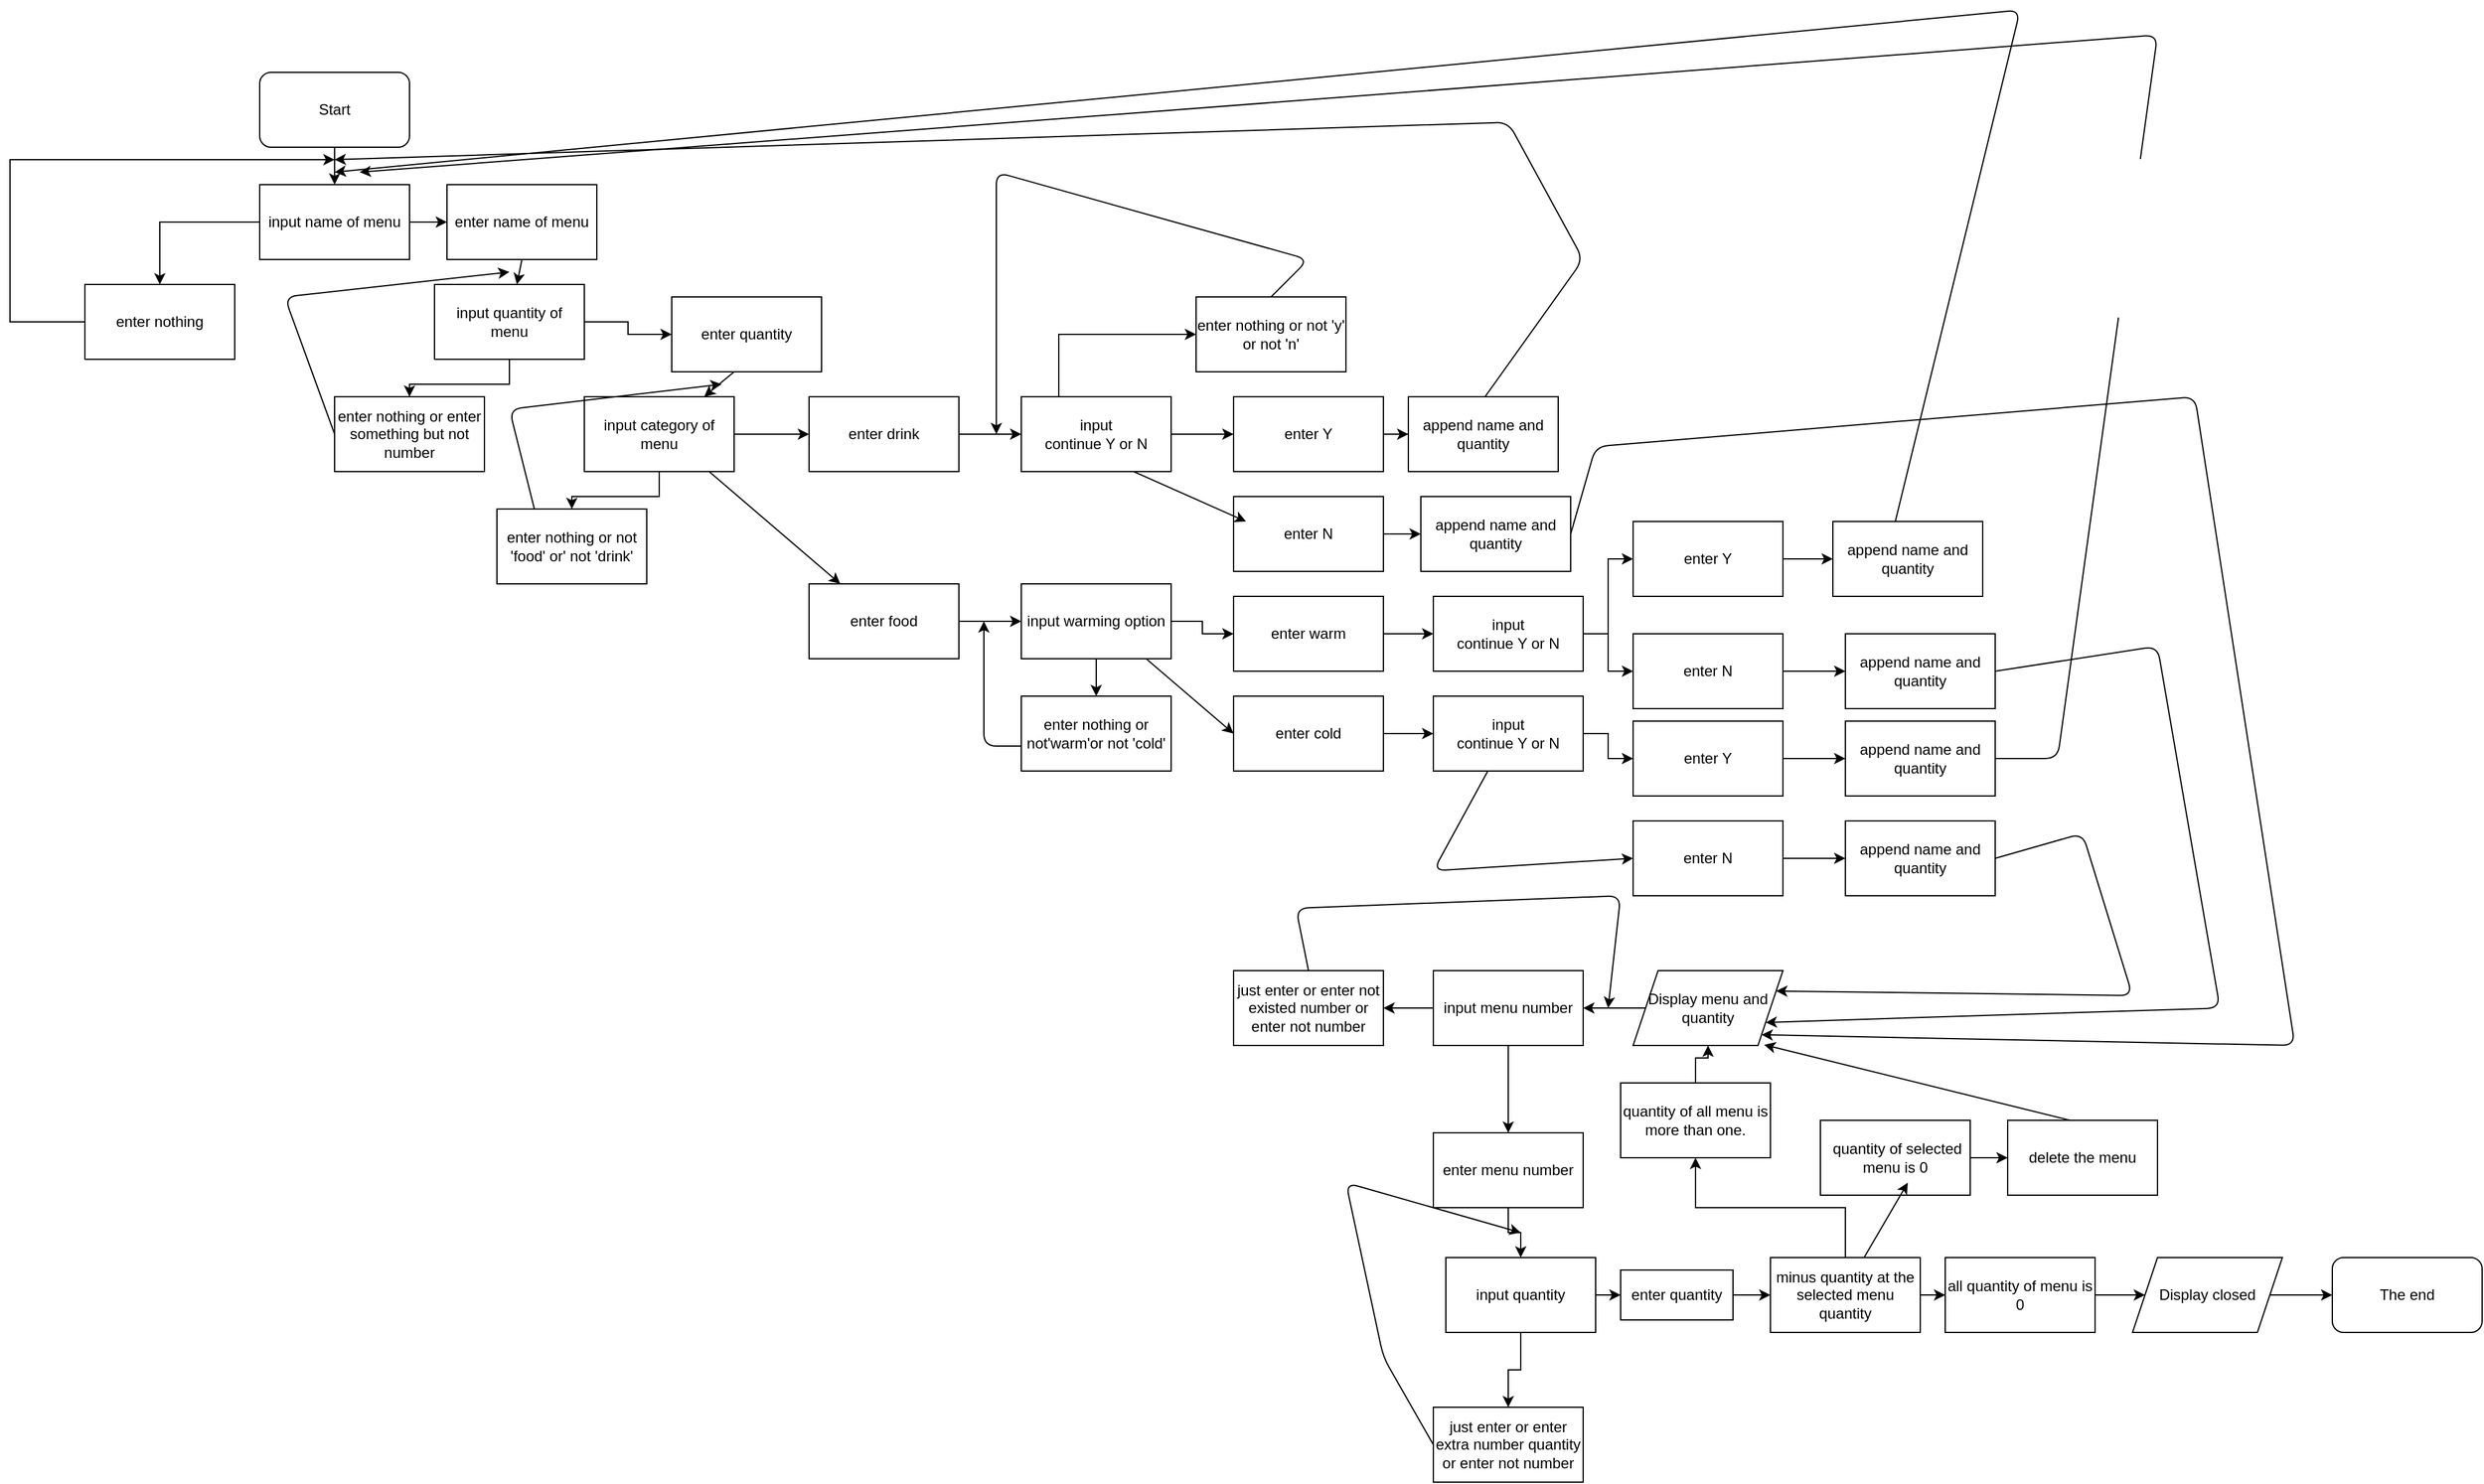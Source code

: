 <mxfile version="14.7.7" type="github">
  <diagram id="p801fJ-4GE8LvIT7qMId" name="Page-1">
    <mxGraphModel dx="1422" dy="773" grid="1" gridSize="10" guides="1" tooltips="1" connect="1" arrows="1" fold="1" page="1" pageScale="1" pageWidth="3300" pageHeight="4681" math="0" shadow="0">
      <root>
        <mxCell id="0" />
        <mxCell id="1" parent="0" />
        <mxCell id="LuTiL_DvutiMw9GciKqi-8" value="" style="edgeStyle=orthogonalEdgeStyle;rounded=0;orthogonalLoop=1;jettySize=auto;html=1;" edge="1" parent="1" source="LuTiL_DvutiMw9GciKqi-1" target="LuTiL_DvutiMw9GciKqi-2">
          <mxGeometry relative="1" as="geometry" />
        </mxCell>
        <mxCell id="LuTiL_DvutiMw9GciKqi-1" value="Start" style="rounded=1;whiteSpace=wrap;html=1;" vertex="1" parent="1">
          <mxGeometry x="940" y="80" width="120" height="60" as="geometry" />
        </mxCell>
        <mxCell id="LuTiL_DvutiMw9GciKqi-7" value="" style="edgeStyle=orthogonalEdgeStyle;rounded=0;orthogonalLoop=1;jettySize=auto;html=1;" edge="1" parent="1" source="LuTiL_DvutiMw9GciKqi-2" target="LuTiL_DvutiMw9GciKqi-4">
          <mxGeometry relative="1" as="geometry">
            <mxPoint x="1000" y="310" as="targetPoint" />
          </mxGeometry>
        </mxCell>
        <mxCell id="LuTiL_DvutiMw9GciKqi-129" value="" style="edgeStyle=orthogonalEdgeStyle;rounded=0;orthogonalLoop=1;jettySize=auto;html=1;" edge="1" parent="1" source="LuTiL_DvutiMw9GciKqi-2" target="LuTiL_DvutiMw9GciKqi-128">
          <mxGeometry relative="1" as="geometry" />
        </mxCell>
        <mxCell id="LuTiL_DvutiMw9GciKqi-2" value="input name of menu" style="rounded=0;whiteSpace=wrap;html=1;" vertex="1" parent="1">
          <mxGeometry x="940" y="170" width="120" height="60" as="geometry" />
        </mxCell>
        <mxCell id="LuTiL_DvutiMw9GciKqi-10" value="" style="edgeStyle=orthogonalEdgeStyle;rounded=0;orthogonalLoop=1;jettySize=auto;html=1;" edge="1" parent="1" source="LuTiL_DvutiMw9GciKqi-4">
          <mxGeometry relative="1" as="geometry">
            <mxPoint x="1000" y="150" as="targetPoint" />
            <Array as="points">
              <mxPoint x="740" y="280" />
            </Array>
          </mxGeometry>
        </mxCell>
        <mxCell id="LuTiL_DvutiMw9GciKqi-4" value="enter nothing" style="rounded=0;whiteSpace=wrap;html=1;" vertex="1" parent="1">
          <mxGeometry x="800" y="250" width="120" height="60" as="geometry" />
        </mxCell>
        <mxCell id="LuTiL_DvutiMw9GciKqi-14" value="" style="edgeStyle=orthogonalEdgeStyle;rounded=0;orthogonalLoop=1;jettySize=auto;html=1;" edge="1" parent="1" source="LuTiL_DvutiMw9GciKqi-5" target="LuTiL_DvutiMw9GciKqi-13">
          <mxGeometry relative="1" as="geometry" />
        </mxCell>
        <mxCell id="LuTiL_DvutiMw9GciKqi-134" value="" style="edgeStyle=orthogonalEdgeStyle;rounded=0;orthogonalLoop=1;jettySize=auto;html=1;" edge="1" parent="1" source="LuTiL_DvutiMw9GciKqi-5" target="LuTiL_DvutiMw9GciKqi-133">
          <mxGeometry relative="1" as="geometry" />
        </mxCell>
        <mxCell id="LuTiL_DvutiMw9GciKqi-5" value="input quantity of menu" style="rounded=0;whiteSpace=wrap;html=1;" vertex="1" parent="1">
          <mxGeometry x="1080" y="250" width="120" height="60" as="geometry" />
        </mxCell>
        <mxCell id="LuTiL_DvutiMw9GciKqi-13" value="enter nothing or enter something but not number" style="rounded=0;whiteSpace=wrap;html=1;" vertex="1" parent="1">
          <mxGeometry x="1000" y="340" width="120" height="60" as="geometry" />
        </mxCell>
        <mxCell id="LuTiL_DvutiMw9GciKqi-22" value="" style="endArrow=classic;html=1;exitX=0;exitY=0.5;exitDx=0;exitDy=0;" edge="1" parent="1" source="LuTiL_DvutiMw9GciKqi-13">
          <mxGeometry width="50" height="50" relative="1" as="geometry">
            <mxPoint x="890" y="390" as="sourcePoint" />
            <mxPoint x="1140" y="240" as="targetPoint" />
            <Array as="points">
              <mxPoint x="960" y="260" />
            </Array>
          </mxGeometry>
        </mxCell>
        <mxCell id="LuTiL_DvutiMw9GciKqi-27" value="" style="edgeStyle=orthogonalEdgeStyle;rounded=0;orthogonalLoop=1;jettySize=auto;html=1;" edge="1" parent="1" source="LuTiL_DvutiMw9GciKqi-23" target="LuTiL_DvutiMw9GciKqi-24">
          <mxGeometry relative="1" as="geometry" />
        </mxCell>
        <mxCell id="LuTiL_DvutiMw9GciKqi-30" value="" style="edgeStyle=orthogonalEdgeStyle;rounded=0;orthogonalLoop=1;jettySize=auto;html=1;" edge="1" parent="1" source="LuTiL_DvutiMw9GciKqi-23" target="LuTiL_DvutiMw9GciKqi-29">
          <mxGeometry relative="1" as="geometry" />
        </mxCell>
        <mxCell id="LuTiL_DvutiMw9GciKqi-23" value="input category of menu" style="rounded=0;whiteSpace=wrap;html=1;" vertex="1" parent="1">
          <mxGeometry x="1200" y="340" width="120" height="60" as="geometry" />
        </mxCell>
        <mxCell id="LuTiL_DvutiMw9GciKqi-24" value="enter nothing or not &#39;food&#39; or&#39; not &#39;drink&#39;" style="rounded=0;whiteSpace=wrap;html=1;" vertex="1" parent="1">
          <mxGeometry x="1130" y="430" width="120" height="60" as="geometry" />
        </mxCell>
        <mxCell id="LuTiL_DvutiMw9GciKqi-28" value="" style="endArrow=classic;html=1;exitX=0.25;exitY=0;exitDx=0;exitDy=0;" edge="1" parent="1" source="LuTiL_DvutiMw9GciKqi-24">
          <mxGeometry width="50" height="50" relative="1" as="geometry">
            <mxPoint x="1050" y="470" as="sourcePoint" />
            <mxPoint x="1310" y="330" as="targetPoint" />
            <Array as="points">
              <mxPoint x="1140" y="350" />
            </Array>
          </mxGeometry>
        </mxCell>
        <mxCell id="LuTiL_DvutiMw9GciKqi-32" value="" style="edgeStyle=orthogonalEdgeStyle;rounded=0;orthogonalLoop=1;jettySize=auto;html=1;" edge="1" parent="1" source="LuTiL_DvutiMw9GciKqi-29" target="LuTiL_DvutiMw9GciKqi-31">
          <mxGeometry relative="1" as="geometry" />
        </mxCell>
        <mxCell id="LuTiL_DvutiMw9GciKqi-29" value="enter drink" style="rounded=0;whiteSpace=wrap;html=1;" vertex="1" parent="1">
          <mxGeometry x="1380" y="340" width="120" height="60" as="geometry" />
        </mxCell>
        <mxCell id="LuTiL_DvutiMw9GciKqi-39" value="" style="edgeStyle=orthogonalEdgeStyle;rounded=0;orthogonalLoop=1;jettySize=auto;html=1;entryX=0;entryY=0.5;entryDx=0;entryDy=0;" edge="1" parent="1" source="LuTiL_DvutiMw9GciKqi-31" target="LuTiL_DvutiMw9GciKqi-33">
          <mxGeometry relative="1" as="geometry">
            <mxPoint x="1610" y="290" as="targetPoint" />
            <Array as="points">
              <mxPoint x="1580" y="290" />
            </Array>
          </mxGeometry>
        </mxCell>
        <mxCell id="LuTiL_DvutiMw9GciKqi-42" value="" style="edgeStyle=orthogonalEdgeStyle;rounded=0;orthogonalLoop=1;jettySize=auto;html=1;" edge="1" parent="1" source="LuTiL_DvutiMw9GciKqi-31" target="LuTiL_DvutiMw9GciKqi-41">
          <mxGeometry relative="1" as="geometry" />
        </mxCell>
        <mxCell id="LuTiL_DvutiMw9GciKqi-31" value="input&lt;br&gt;continue Y or N" style="rounded=0;whiteSpace=wrap;html=1;" vertex="1" parent="1">
          <mxGeometry x="1550" y="340" width="120" height="60" as="geometry" />
        </mxCell>
        <mxCell id="LuTiL_DvutiMw9GciKqi-33" value="enter nothing or not &#39;y&#39; or not &#39;n&#39;" style="rounded=0;whiteSpace=wrap;html=1;" vertex="1" parent="1">
          <mxGeometry x="1690" y="260" width="120" height="60" as="geometry" />
        </mxCell>
        <mxCell id="LuTiL_DvutiMw9GciKqi-40" value="" style="endArrow=classic;html=1;" edge="1" parent="1">
          <mxGeometry width="50" height="50" relative="1" as="geometry">
            <mxPoint x="1750" y="260" as="sourcePoint" />
            <mxPoint x="1530" y="370" as="targetPoint" />
            <Array as="points">
              <mxPoint x="1780" y="230" />
              <mxPoint x="1530" y="160" />
            </Array>
          </mxGeometry>
        </mxCell>
        <mxCell id="LuTiL_DvutiMw9GciKqi-66" value="" style="edgeStyle=orthogonalEdgeStyle;rounded=0;orthogonalLoop=1;jettySize=auto;html=1;" edge="1" parent="1" source="LuTiL_DvutiMw9GciKqi-41" target="LuTiL_DvutiMw9GciKqi-65">
          <mxGeometry relative="1" as="geometry" />
        </mxCell>
        <mxCell id="LuTiL_DvutiMw9GciKqi-41" value="enter Y" style="rounded=0;whiteSpace=wrap;html=1;" vertex="1" parent="1">
          <mxGeometry x="1720" y="340" width="120" height="60" as="geometry" />
        </mxCell>
        <mxCell id="LuTiL_DvutiMw9GciKqi-43" value="" style="endArrow=classic;html=1;" edge="1" parent="1">
          <mxGeometry width="50" height="50" relative="1" as="geometry">
            <mxPoint x="1960" y="370" as="sourcePoint" />
            <mxPoint x="1000" y="150" as="targetPoint" />
            <Array as="points">
              <mxPoint x="1900" y="370" />
              <mxPoint x="2000" y="230" />
              <mxPoint x="1940" y="120" />
            </Array>
          </mxGeometry>
        </mxCell>
        <mxCell id="LuTiL_DvutiMw9GciKqi-89" value="" style="edgeStyle=orthogonalEdgeStyle;rounded=0;orthogonalLoop=1;jettySize=auto;html=1;" edge="1" parent="1" source="LuTiL_DvutiMw9GciKqi-44" target="LuTiL_DvutiMw9GciKqi-88">
          <mxGeometry relative="1" as="geometry" />
        </mxCell>
        <mxCell id="LuTiL_DvutiMw9GciKqi-44" value="enter N" style="rounded=0;whiteSpace=wrap;html=1;" vertex="1" parent="1">
          <mxGeometry x="1720" y="420" width="120" height="60" as="geometry" />
        </mxCell>
        <mxCell id="LuTiL_DvutiMw9GciKqi-46" value="" style="endArrow=classic;html=1;exitX=0.75;exitY=1;exitDx=0;exitDy=0;" edge="1" parent="1" source="LuTiL_DvutiMw9GciKqi-31">
          <mxGeometry width="50" height="50" relative="1" as="geometry">
            <mxPoint x="1680" y="490" as="sourcePoint" />
            <mxPoint x="1730" y="440" as="targetPoint" />
          </mxGeometry>
        </mxCell>
        <mxCell id="LuTiL_DvutiMw9GciKqi-50" value="" style="edgeStyle=orthogonalEdgeStyle;rounded=0;orthogonalLoop=1;jettySize=auto;html=1;" edge="1" parent="1" source="LuTiL_DvutiMw9GciKqi-47" target="LuTiL_DvutiMw9GciKqi-49">
          <mxGeometry relative="1" as="geometry" />
        </mxCell>
        <mxCell id="LuTiL_DvutiMw9GciKqi-47" value="enter food" style="rounded=0;whiteSpace=wrap;html=1;" vertex="1" parent="1">
          <mxGeometry x="1380" y="490" width="120" height="60" as="geometry" />
        </mxCell>
        <mxCell id="LuTiL_DvutiMw9GciKqi-48" value="" style="endArrow=classic;html=1;" edge="1" parent="1" target="LuTiL_DvutiMw9GciKqi-47">
          <mxGeometry width="50" height="50" relative="1" as="geometry">
            <mxPoint x="1300" y="400" as="sourcePoint" />
            <mxPoint x="1350" y="350" as="targetPoint" />
          </mxGeometry>
        </mxCell>
        <mxCell id="LuTiL_DvutiMw9GciKqi-53" value="" style="edgeStyle=orthogonalEdgeStyle;rounded=0;orthogonalLoop=1;jettySize=auto;html=1;" edge="1" parent="1" source="LuTiL_DvutiMw9GciKqi-49" target="LuTiL_DvutiMw9GciKqi-51">
          <mxGeometry relative="1" as="geometry" />
        </mxCell>
        <mxCell id="LuTiL_DvutiMw9GciKqi-56" value="" style="edgeStyle=orthogonalEdgeStyle;rounded=0;orthogonalLoop=1;jettySize=auto;html=1;" edge="1" parent="1" source="LuTiL_DvutiMw9GciKqi-49" target="LuTiL_DvutiMw9GciKqi-54">
          <mxGeometry relative="1" as="geometry" />
        </mxCell>
        <mxCell id="LuTiL_DvutiMw9GciKqi-49" value="input warming option" style="rounded=0;whiteSpace=wrap;html=1;" vertex="1" parent="1">
          <mxGeometry x="1550" y="490" width="120" height="60" as="geometry" />
        </mxCell>
        <mxCell id="LuTiL_DvutiMw9GciKqi-51" value="enter nothing or not&#39;warm&#39;or not &#39;cold&#39;" style="rounded=0;whiteSpace=wrap;html=1;" vertex="1" parent="1">
          <mxGeometry x="1550" y="580" width="120" height="60" as="geometry" />
        </mxCell>
        <mxCell id="LuTiL_DvutiMw9GciKqi-52" value="" style="endArrow=classic;html=1;" edge="1" parent="1">
          <mxGeometry width="50" height="50" relative="1" as="geometry">
            <mxPoint x="1550" y="620" as="sourcePoint" />
            <mxPoint x="1520" y="520" as="targetPoint" />
            <Array as="points">
              <mxPoint x="1520" y="620" />
            </Array>
          </mxGeometry>
        </mxCell>
        <mxCell id="LuTiL_DvutiMw9GciKqi-64" value="" style="edgeStyle=orthogonalEdgeStyle;rounded=0;orthogonalLoop=1;jettySize=auto;html=1;" edge="1" parent="1" source="LuTiL_DvutiMw9GciKqi-54" target="LuTiL_DvutiMw9GciKqi-58">
          <mxGeometry relative="1" as="geometry" />
        </mxCell>
        <mxCell id="LuTiL_DvutiMw9GciKqi-54" value="enter warm" style="rounded=0;whiteSpace=wrap;html=1;" vertex="1" parent="1">
          <mxGeometry x="1720" y="500" width="120" height="60" as="geometry" />
        </mxCell>
        <mxCell id="LuTiL_DvutiMw9GciKqi-63" value="" style="edgeStyle=orthogonalEdgeStyle;rounded=0;orthogonalLoop=1;jettySize=auto;html=1;" edge="1" parent="1" source="LuTiL_DvutiMw9GciKqi-55" target="LuTiL_DvutiMw9GciKqi-62">
          <mxGeometry relative="1" as="geometry" />
        </mxCell>
        <mxCell id="LuTiL_DvutiMw9GciKqi-55" value="enter cold" style="rounded=0;whiteSpace=wrap;html=1;" vertex="1" parent="1">
          <mxGeometry x="1720" y="580" width="120" height="60" as="geometry" />
        </mxCell>
        <mxCell id="LuTiL_DvutiMw9GciKqi-57" value="" style="endArrow=classic;html=1;entryX=0;entryY=0.5;entryDx=0;entryDy=0;" edge="1" parent="1" target="LuTiL_DvutiMw9GciKqi-55">
          <mxGeometry width="50" height="50" relative="1" as="geometry">
            <mxPoint x="1650" y="550" as="sourcePoint" />
            <mxPoint x="1700" y="500" as="targetPoint" />
          </mxGeometry>
        </mxCell>
        <mxCell id="LuTiL_DvutiMw9GciKqi-68" value="" style="edgeStyle=orthogonalEdgeStyle;rounded=0;orthogonalLoop=1;jettySize=auto;html=1;" edge="1" parent="1" source="LuTiL_DvutiMw9GciKqi-58" target="LuTiL_DvutiMw9GciKqi-67">
          <mxGeometry relative="1" as="geometry" />
        </mxCell>
        <mxCell id="LuTiL_DvutiMw9GciKqi-70" value="" style="edgeStyle=orthogonalEdgeStyle;rounded=0;orthogonalLoop=1;jettySize=auto;html=1;" edge="1" parent="1" source="LuTiL_DvutiMw9GciKqi-58" target="LuTiL_DvutiMw9GciKqi-69">
          <mxGeometry relative="1" as="geometry" />
        </mxCell>
        <mxCell id="LuTiL_DvutiMw9GciKqi-58" value="input&lt;br&gt;continue Y or N" style="rounded=0;whiteSpace=wrap;html=1;" vertex="1" parent="1">
          <mxGeometry x="1880" y="500" width="120" height="60" as="geometry" />
        </mxCell>
        <mxCell id="LuTiL_DvutiMw9GciKqi-73" value="" style="edgeStyle=orthogonalEdgeStyle;rounded=0;orthogonalLoop=1;jettySize=auto;html=1;" edge="1" parent="1" source="LuTiL_DvutiMw9GciKqi-62" target="LuTiL_DvutiMw9GciKqi-71">
          <mxGeometry relative="1" as="geometry" />
        </mxCell>
        <mxCell id="LuTiL_DvutiMw9GciKqi-62" value="input&lt;br&gt;continue Y or N" style="rounded=0;whiteSpace=wrap;html=1;" vertex="1" parent="1">
          <mxGeometry x="1880" y="580" width="120" height="60" as="geometry" />
        </mxCell>
        <mxCell id="LuTiL_DvutiMw9GciKqi-65" value="append name and quantity" style="rounded=0;whiteSpace=wrap;html=1;" vertex="1" parent="1">
          <mxGeometry x="1860" y="340" width="120" height="60" as="geometry" />
        </mxCell>
        <mxCell id="LuTiL_DvutiMw9GciKqi-81" value="" style="edgeStyle=orthogonalEdgeStyle;rounded=0;orthogonalLoop=1;jettySize=auto;html=1;" edge="1" parent="1" source="LuTiL_DvutiMw9GciKqi-67" target="LuTiL_DvutiMw9GciKqi-77">
          <mxGeometry relative="1" as="geometry" />
        </mxCell>
        <mxCell id="LuTiL_DvutiMw9GciKqi-67" value="enter Y" style="rounded=0;whiteSpace=wrap;html=1;" vertex="1" parent="1">
          <mxGeometry x="2040" y="440" width="120" height="60" as="geometry" />
        </mxCell>
        <mxCell id="LuTiL_DvutiMw9GciKqi-86" value="" style="edgeStyle=orthogonalEdgeStyle;rounded=0;orthogonalLoop=1;jettySize=auto;html=1;" edge="1" parent="1" source="LuTiL_DvutiMw9GciKqi-69" target="LuTiL_DvutiMw9GciKqi-79">
          <mxGeometry relative="1" as="geometry" />
        </mxCell>
        <mxCell id="LuTiL_DvutiMw9GciKqi-69" value="enter N" style="rounded=0;whiteSpace=wrap;html=1;" vertex="1" parent="1">
          <mxGeometry x="2040" y="530" width="120" height="60" as="geometry" />
        </mxCell>
        <mxCell id="LuTiL_DvutiMw9GciKqi-85" value="" style="edgeStyle=orthogonalEdgeStyle;rounded=0;orthogonalLoop=1;jettySize=auto;html=1;" edge="1" parent="1" source="LuTiL_DvutiMw9GciKqi-71" target="LuTiL_DvutiMw9GciKqi-78">
          <mxGeometry relative="1" as="geometry" />
        </mxCell>
        <mxCell id="LuTiL_DvutiMw9GciKqi-71" value="enter Y" style="rounded=0;whiteSpace=wrap;html=1;" vertex="1" parent="1">
          <mxGeometry x="2040" y="600" width="120" height="60" as="geometry" />
        </mxCell>
        <mxCell id="LuTiL_DvutiMw9GciKqi-87" value="" style="edgeStyle=orthogonalEdgeStyle;rounded=0;orthogonalLoop=1;jettySize=auto;html=1;" edge="1" parent="1" source="LuTiL_DvutiMw9GciKqi-72" target="LuTiL_DvutiMw9GciKqi-80">
          <mxGeometry relative="1" as="geometry" />
        </mxCell>
        <mxCell id="LuTiL_DvutiMw9GciKqi-72" value="enter N" style="rounded=0;whiteSpace=wrap;html=1;" vertex="1" parent="1">
          <mxGeometry x="2040" y="680" width="120" height="60" as="geometry" />
        </mxCell>
        <mxCell id="LuTiL_DvutiMw9GciKqi-76" value="" style="endArrow=classic;html=1;entryX=0;entryY=0.5;entryDx=0;entryDy=0;" edge="1" parent="1" source="LuTiL_DvutiMw9GciKqi-62" target="LuTiL_DvutiMw9GciKqi-72">
          <mxGeometry width="50" height="50" relative="1" as="geometry">
            <mxPoint x="1930" y="710" as="sourcePoint" />
            <mxPoint x="1940" y="720" as="targetPoint" />
            <Array as="points">
              <mxPoint x="1880" y="720" />
            </Array>
          </mxGeometry>
        </mxCell>
        <mxCell id="LuTiL_DvutiMw9GciKqi-77" value="append name and quantity" style="rounded=0;whiteSpace=wrap;html=1;" vertex="1" parent="1">
          <mxGeometry x="2200" y="440" width="120" height="60" as="geometry" />
        </mxCell>
        <mxCell id="LuTiL_DvutiMw9GciKqi-78" value="append name and quantity" style="rounded=0;whiteSpace=wrap;html=1;" vertex="1" parent="1">
          <mxGeometry x="2210" y="600" width="120" height="60" as="geometry" />
        </mxCell>
        <mxCell id="LuTiL_DvutiMw9GciKqi-79" value="append name and quantity" style="rounded=0;whiteSpace=wrap;html=1;" vertex="1" parent="1">
          <mxGeometry x="2210" y="530" width="120" height="60" as="geometry" />
        </mxCell>
        <mxCell id="LuTiL_DvutiMw9GciKqi-80" value="append name and quantity" style="rounded=0;whiteSpace=wrap;html=1;" vertex="1" parent="1">
          <mxGeometry x="2210" y="680" width="120" height="60" as="geometry" />
        </mxCell>
        <mxCell id="LuTiL_DvutiMw9GciKqi-84" value="" style="endArrow=classic;html=1;" edge="1" parent="1">
          <mxGeometry width="50" height="50" relative="1" as="geometry">
            <mxPoint x="2250" y="440" as="sourcePoint" />
            <mxPoint x="1000" y="160" as="targetPoint" />
            <Array as="points">
              <mxPoint x="2350" y="30" />
            </Array>
          </mxGeometry>
        </mxCell>
        <mxCell id="LuTiL_DvutiMw9GciKqi-88" value="append name and quantity" style="rounded=0;whiteSpace=wrap;html=1;" vertex="1" parent="1">
          <mxGeometry x="1870" y="420" width="120" height="60" as="geometry" />
        </mxCell>
        <mxCell id="LuTiL_DvutiMw9GciKqi-90" value="" style="endArrow=classic;html=1;" edge="1" parent="1">
          <mxGeometry width="50" height="50" relative="1" as="geometry">
            <mxPoint x="2330" y="630" as="sourcePoint" />
            <mxPoint x="1020" y="160" as="targetPoint" />
            <Array as="points">
              <mxPoint x="2380" y="630" />
              <mxPoint x="2460" y="50" />
            </Array>
          </mxGeometry>
        </mxCell>
        <mxCell id="LuTiL_DvutiMw9GciKqi-97" value="" style="edgeStyle=orthogonalEdgeStyle;rounded=0;orthogonalLoop=1;jettySize=auto;html=1;" edge="1" parent="1" source="LuTiL_DvutiMw9GciKqi-91" target="LuTiL_DvutiMw9GciKqi-96">
          <mxGeometry relative="1" as="geometry" />
        </mxCell>
        <mxCell id="LuTiL_DvutiMw9GciKqi-91" value="Display menu and quantity" style="shape=parallelogram;perimeter=parallelogramPerimeter;whiteSpace=wrap;html=1;fixedSize=1;" vertex="1" parent="1">
          <mxGeometry x="2040" y="800" width="120" height="60" as="geometry" />
        </mxCell>
        <mxCell id="LuTiL_DvutiMw9GciKqi-92" value="" style="endArrow=classic;html=1;entryX=1;entryY=1;entryDx=0;entryDy=0;" edge="1" parent="1" target="LuTiL_DvutiMw9GciKqi-91">
          <mxGeometry width="50" height="50" relative="1" as="geometry">
            <mxPoint x="1990" y="450" as="sourcePoint" />
            <mxPoint x="2490" y="860" as="targetPoint" />
            <Array as="points">
              <mxPoint x="2010" y="380" />
              <mxPoint x="2490" y="340" />
              <mxPoint x="2570" y="860" />
            </Array>
          </mxGeometry>
        </mxCell>
        <mxCell id="LuTiL_DvutiMw9GciKqi-93" value="" style="endArrow=classic;html=1;entryX=1;entryY=0.75;entryDx=0;entryDy=0;" edge="1" parent="1" target="LuTiL_DvutiMw9GciKqi-91">
          <mxGeometry width="50" height="50" relative="1" as="geometry">
            <mxPoint x="2330" y="560" as="sourcePoint" />
            <mxPoint x="2460" y="830" as="targetPoint" />
            <Array as="points">
              <mxPoint x="2460" y="540" />
              <mxPoint x="2510" y="830" />
            </Array>
          </mxGeometry>
        </mxCell>
        <mxCell id="LuTiL_DvutiMw9GciKqi-95" value="" style="endArrow=classic;html=1;entryX=1;entryY=0.25;entryDx=0;entryDy=0;" edge="1" parent="1" target="LuTiL_DvutiMw9GciKqi-91">
          <mxGeometry width="50" height="50" relative="1" as="geometry">
            <mxPoint x="2330" y="710" as="sourcePoint" />
            <mxPoint x="2170" y="820" as="targetPoint" />
            <Array as="points">
              <mxPoint x="2400" y="690" />
              <mxPoint x="2440" y="820" />
            </Array>
          </mxGeometry>
        </mxCell>
        <mxCell id="LuTiL_DvutiMw9GciKqi-99" value="" style="edgeStyle=orthogonalEdgeStyle;rounded=0;orthogonalLoop=1;jettySize=auto;html=1;" edge="1" parent="1" source="LuTiL_DvutiMw9GciKqi-96" target="LuTiL_DvutiMw9GciKqi-98">
          <mxGeometry relative="1" as="geometry" />
        </mxCell>
        <mxCell id="LuTiL_DvutiMw9GciKqi-102" value="" style="edgeStyle=orthogonalEdgeStyle;rounded=0;orthogonalLoop=1;jettySize=auto;html=1;" edge="1" parent="1" source="LuTiL_DvutiMw9GciKqi-96" target="LuTiL_DvutiMw9GciKqi-101">
          <mxGeometry relative="1" as="geometry" />
        </mxCell>
        <mxCell id="LuTiL_DvutiMw9GciKqi-96" value="input menu number" style="rounded=0;whiteSpace=wrap;html=1;" vertex="1" parent="1">
          <mxGeometry x="1880" y="800" width="120" height="60" as="geometry" />
        </mxCell>
        <mxCell id="LuTiL_DvutiMw9GciKqi-98" value="just enter or enter not existed number or enter not number" style="rounded=0;whiteSpace=wrap;html=1;" vertex="1" parent="1">
          <mxGeometry x="1720" y="800" width="120" height="60" as="geometry" />
        </mxCell>
        <mxCell id="LuTiL_DvutiMw9GciKqi-100" value="" style="endArrow=classic;html=1;" edge="1" parent="1">
          <mxGeometry width="50" height="50" relative="1" as="geometry">
            <mxPoint x="1780" y="800" as="sourcePoint" />
            <mxPoint x="2020" y="830" as="targetPoint" />
            <Array as="points">
              <mxPoint x="1770" y="750" />
              <mxPoint x="2030" y="740" />
            </Array>
          </mxGeometry>
        </mxCell>
        <mxCell id="LuTiL_DvutiMw9GciKqi-104" value="" style="edgeStyle=orthogonalEdgeStyle;rounded=0;orthogonalLoop=1;jettySize=auto;html=1;" edge="1" parent="1" source="LuTiL_DvutiMw9GciKqi-101" target="LuTiL_DvutiMw9GciKqi-103">
          <mxGeometry relative="1" as="geometry" />
        </mxCell>
        <mxCell id="LuTiL_DvutiMw9GciKqi-101" value="enter menu number" style="rounded=0;whiteSpace=wrap;html=1;" vertex="1" parent="1">
          <mxGeometry x="1880" y="930" width="120" height="60" as="geometry" />
        </mxCell>
        <mxCell id="LuTiL_DvutiMw9GciKqi-106" value="" style="edgeStyle=orthogonalEdgeStyle;rounded=0;orthogonalLoop=1;jettySize=auto;html=1;" edge="1" parent="1" source="LuTiL_DvutiMw9GciKqi-103" target="LuTiL_DvutiMw9GciKqi-105">
          <mxGeometry relative="1" as="geometry" />
        </mxCell>
        <mxCell id="LuTiL_DvutiMw9GciKqi-139" value="" style="edgeStyle=orthogonalEdgeStyle;rounded=0;orthogonalLoop=1;jettySize=auto;html=1;" edge="1" parent="1" source="LuTiL_DvutiMw9GciKqi-103" target="LuTiL_DvutiMw9GciKqi-138">
          <mxGeometry relative="1" as="geometry" />
        </mxCell>
        <mxCell id="LuTiL_DvutiMw9GciKqi-103" value="input quantity" style="rounded=0;whiteSpace=wrap;html=1;" vertex="1" parent="1">
          <mxGeometry x="1890" y="1030" width="120" height="60" as="geometry" />
        </mxCell>
        <mxCell id="LuTiL_DvutiMw9GciKqi-105" value="just enter or enter extra number quantity or enter not number" style="rounded=0;whiteSpace=wrap;html=1;" vertex="1" parent="1">
          <mxGeometry x="1880" y="1150" width="120" height="60" as="geometry" />
        </mxCell>
        <mxCell id="LuTiL_DvutiMw9GciKqi-108" value="" style="endArrow=classic;html=1;exitX=0;exitY=0.5;exitDx=0;exitDy=0;" edge="1" parent="1" source="LuTiL_DvutiMw9GciKqi-105">
          <mxGeometry width="50" height="50" relative="1" as="geometry">
            <mxPoint x="1880" y="1110" as="sourcePoint" />
            <mxPoint x="1950" y="1010" as="targetPoint" />
            <Array as="points">
              <mxPoint x="1840" y="1110" />
              <mxPoint x="1810" y="970" />
            </Array>
          </mxGeometry>
        </mxCell>
        <mxCell id="LuTiL_DvutiMw9GciKqi-122" value="" style="edgeStyle=orthogonalEdgeStyle;rounded=0;orthogonalLoop=1;jettySize=auto;html=1;" edge="1" parent="1" source="LuTiL_DvutiMw9GciKqi-109" target="LuTiL_DvutiMw9GciKqi-114">
          <mxGeometry relative="1" as="geometry" />
        </mxCell>
        <mxCell id="LuTiL_DvutiMw9GciKqi-126" value="" style="edgeStyle=orthogonalEdgeStyle;rounded=0;orthogonalLoop=1;jettySize=auto;html=1;" edge="1" parent="1" source="LuTiL_DvutiMw9GciKqi-109" target="LuTiL_DvutiMw9GciKqi-125">
          <mxGeometry relative="1" as="geometry" />
        </mxCell>
        <mxCell id="LuTiL_DvutiMw9GciKqi-109" value="minus quantity at the selected menu quantity" style="rounded=0;whiteSpace=wrap;html=1;" vertex="1" parent="1">
          <mxGeometry x="2150" y="1030" width="120" height="60" as="geometry" />
        </mxCell>
        <mxCell id="LuTiL_DvutiMw9GciKqi-120" value="" style="edgeStyle=orthogonalEdgeStyle;rounded=0;orthogonalLoop=1;jettySize=auto;html=1;" edge="1" parent="1" source="LuTiL_DvutiMw9GciKqi-113" target="LuTiL_DvutiMw9GciKqi-115">
          <mxGeometry relative="1" as="geometry" />
        </mxCell>
        <mxCell id="LuTiL_DvutiMw9GciKqi-113" value="&amp;nbsp;quantity of selected menu is 0" style="rounded=0;whiteSpace=wrap;html=1;" vertex="1" parent="1">
          <mxGeometry x="2190" y="920" width="120" height="60" as="geometry" />
        </mxCell>
        <mxCell id="LuTiL_DvutiMw9GciKqi-137" value="" style="edgeStyle=orthogonalEdgeStyle;rounded=0;orthogonalLoop=1;jettySize=auto;html=1;" edge="1" parent="1" source="LuTiL_DvutiMw9GciKqi-114" target="LuTiL_DvutiMw9GciKqi-117">
          <mxGeometry relative="1" as="geometry" />
        </mxCell>
        <mxCell id="LuTiL_DvutiMw9GciKqi-114" value="all quantity of menu is 0" style="rounded=0;whiteSpace=wrap;html=1;" vertex="1" parent="1">
          <mxGeometry x="2290" y="1030" width="120" height="60" as="geometry" />
        </mxCell>
        <mxCell id="LuTiL_DvutiMw9GciKqi-115" value="delete the menu" style="rounded=0;whiteSpace=wrap;html=1;" vertex="1" parent="1">
          <mxGeometry x="2340" y="920" width="120" height="60" as="geometry" />
        </mxCell>
        <mxCell id="LuTiL_DvutiMw9GciKqi-116" value="The end" style="rounded=1;whiteSpace=wrap;html=1;" vertex="1" parent="1">
          <mxGeometry x="2600" y="1030" width="120" height="60" as="geometry" />
        </mxCell>
        <mxCell id="LuTiL_DvutiMw9GciKqi-124" value="" style="edgeStyle=orthogonalEdgeStyle;rounded=0;orthogonalLoop=1;jettySize=auto;html=1;" edge="1" parent="1" source="LuTiL_DvutiMw9GciKqi-117" target="LuTiL_DvutiMw9GciKqi-116">
          <mxGeometry relative="1" as="geometry" />
        </mxCell>
        <mxCell id="LuTiL_DvutiMw9GciKqi-117" value="Display closed" style="shape=parallelogram;perimeter=parallelogramPerimeter;whiteSpace=wrap;html=1;fixedSize=1;" vertex="1" parent="1">
          <mxGeometry x="2440" y="1030" width="120" height="60" as="geometry" />
        </mxCell>
        <mxCell id="LuTiL_DvutiMw9GciKqi-121" value="" style="endArrow=classic;html=1;entryX=0.875;entryY=0.992;entryDx=0;entryDy=0;entryPerimeter=0;" edge="1" parent="1" target="LuTiL_DvutiMw9GciKqi-91">
          <mxGeometry width="50" height="50" relative="1" as="geometry">
            <mxPoint x="2390" y="920" as="sourcePoint" />
            <mxPoint x="2440" y="870" as="targetPoint" />
          </mxGeometry>
        </mxCell>
        <mxCell id="LuTiL_DvutiMw9GciKqi-127" value="" style="edgeStyle=orthogonalEdgeStyle;rounded=0;orthogonalLoop=1;jettySize=auto;html=1;" edge="1" parent="1" source="LuTiL_DvutiMw9GciKqi-125" target="LuTiL_DvutiMw9GciKqi-91">
          <mxGeometry relative="1" as="geometry" />
        </mxCell>
        <mxCell id="LuTiL_DvutiMw9GciKqi-125" value="quantity of all menu is more than one." style="rounded=0;whiteSpace=wrap;html=1;" vertex="1" parent="1">
          <mxGeometry x="2030" y="890" width="120" height="60" as="geometry" />
        </mxCell>
        <mxCell id="LuTiL_DvutiMw9GciKqi-128" value="enter name of menu" style="rounded=0;whiteSpace=wrap;html=1;" vertex="1" parent="1">
          <mxGeometry x="1090" y="170" width="120" height="60" as="geometry" />
        </mxCell>
        <mxCell id="LuTiL_DvutiMw9GciKqi-132" value="" style="endArrow=classic;html=1;exitX=0.5;exitY=1;exitDx=0;exitDy=0;" edge="1" parent="1" source="LuTiL_DvutiMw9GciKqi-128" target="LuTiL_DvutiMw9GciKqi-5">
          <mxGeometry width="50" height="50" relative="1" as="geometry">
            <mxPoint x="1250" y="270" as="sourcePoint" />
            <mxPoint x="1300" y="220" as="targetPoint" />
          </mxGeometry>
        </mxCell>
        <mxCell id="LuTiL_DvutiMw9GciKqi-133" value="enter quantity" style="rounded=0;whiteSpace=wrap;html=1;" vertex="1" parent="1">
          <mxGeometry x="1270" y="260" width="120" height="60" as="geometry" />
        </mxCell>
        <mxCell id="LuTiL_DvutiMw9GciKqi-135" value="" style="endArrow=classic;html=1;" edge="1" parent="1" target="LuTiL_DvutiMw9GciKqi-23">
          <mxGeometry width="50" height="50" relative="1" as="geometry">
            <mxPoint x="1320" y="320" as="sourcePoint" />
            <mxPoint x="1370" y="270" as="targetPoint" />
          </mxGeometry>
        </mxCell>
        <mxCell id="LuTiL_DvutiMw9GciKqi-140" value="" style="edgeStyle=orthogonalEdgeStyle;rounded=0;orthogonalLoop=1;jettySize=auto;html=1;" edge="1" parent="1" source="LuTiL_DvutiMw9GciKqi-138" target="LuTiL_DvutiMw9GciKqi-109">
          <mxGeometry relative="1" as="geometry" />
        </mxCell>
        <mxCell id="LuTiL_DvutiMw9GciKqi-138" value="enter quantity" style="rounded=0;whiteSpace=wrap;html=1;" vertex="1" parent="1">
          <mxGeometry x="2030" y="1040" width="90" height="40" as="geometry" />
        </mxCell>
        <mxCell id="LuTiL_DvutiMw9GciKqi-141" value="" style="endArrow=classic;html=1;" edge="1" parent="1">
          <mxGeometry width="50" height="50" relative="1" as="geometry">
            <mxPoint x="2225" y="1030" as="sourcePoint" />
            <mxPoint x="2260" y="970" as="targetPoint" />
          </mxGeometry>
        </mxCell>
      </root>
    </mxGraphModel>
  </diagram>
</mxfile>
